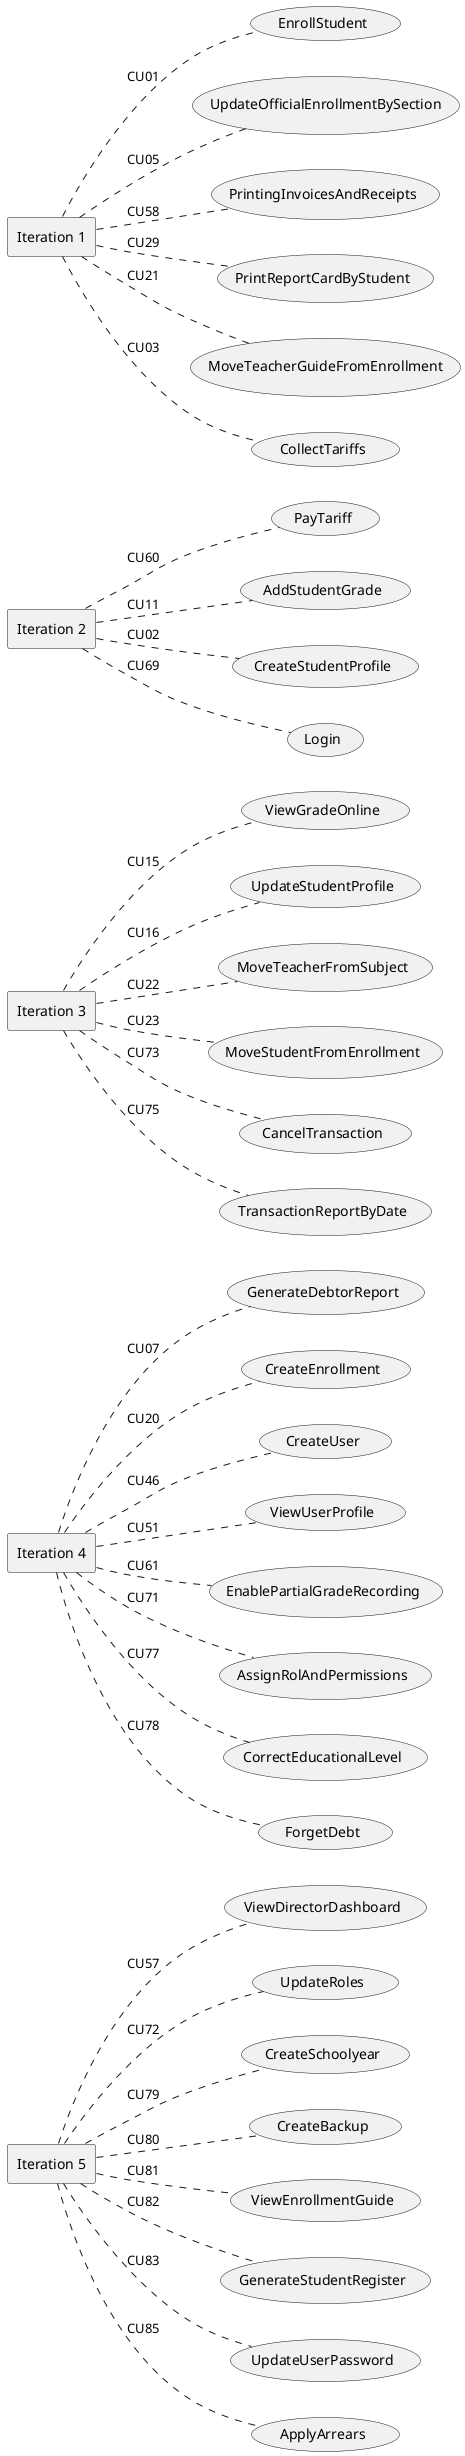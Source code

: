 @startuml
'skinparam BackgroundColor transparent
left to right direction

rectangle "Iteration 5" as Iteration5

usecase CU57 as "ViewDirectorDashboard"
usecase CU72 as "UpdateRoles"
usecase CU79 as "CreateSchoolyear"
usecase CU80 as "CreateBackup"
usecase CU81 as "ViewEnrollmentGuide"
usecase CU82 as "GenerateStudentRegister"
usecase CU83 as "UpdateUserPassword"
usecase CU85 as "ApplyArrears"

Iteration5 .. CU57 : CU57
Iteration5 .. CU72 : CU72
Iteration5 .. CU79 : CU79
Iteration5 .. CU80 : CU80
Iteration5 .. CU81 : CU81
Iteration5 .. CU82 : CU82
Iteration5 .. CU83 : CU83
Iteration5 .. CU85 : CU85



rectangle "Iteration 4" as Iteration4

usecase CU07 as "GenerateDebtorReport"
usecase CU20 as "CreateEnrollment"
usecase CU46 as "CreateUser"
usecase CU51 as "ViewUserProfile"
usecase CU61 as "EnablePartialGradeRecording"
usecase CU71 as "AssignRolAndPermissions"
usecase CU77 as "CorrectEducationalLevel"
usecase CU78 as "ForgetDebt"

Iteration4 .. CU07 : CU07
Iteration4 .. CU20 : CU20
Iteration4 .. CU46 : CU46
Iteration4 .. CU51 : CU51
Iteration4 .. CU61 : CU61
Iteration4 .. CU71 : CU71
Iteration4 .. CU77 : CU77
Iteration4 .. CU78 : CU78



rectangle "Iteration 3" as Iteration3

usecase CU15 as "ViewGradeOnline"
usecase CU16 as "UpdateStudentProfile"
usecase CU22 as "MoveTeacherFromSubject"
usecase CU23 as "MoveStudentFromEnrollment"
usecase CU73 as "CancelTransaction"
usecase CU75 as "TransactionReportByDate"

Iteration3 .. CU15 : CU15
Iteration3 .. CU16 : CU16
Iteration3 .. CU22 : CU22
Iteration3 .. CU23 : CU23
Iteration3 .. CU73 : CU73
Iteration3 .. CU75 : CU75


rectangle "Iteration 2" as Iteration2

usecase CU60 as "PayTariff"
usecase CU11 as "AddStudentGrade"
usecase CU02 as "CreateStudentProfile"
usecase CU69 as "Login"

Iteration2 .. CU60 : CU60
Iteration2 .. CU11 : CU11
Iteration2 .. CU02 : CU02
Iteration2 .. CU69 : CU69



rectangle "Iteration 1" as Iteration1

usecase CU01 as "EnrollStudent"
usecase CU05 as "UpdateOfficialEnrollmentBySection"
usecase CU58 as "PrintingInvoicesAndReceipts"
usecase CU29 as "PrintReportCardByStudent"
usecase CU21 as "MoveTeacherGuideFromEnrollment"
usecase CU03 as "CollectTariffs"

Iteration1 .. CU01 : CU01
Iteration1 .. CU05 : CU05
Iteration1 .. CU58 : CU58
Iteration1 .. CU29 : CU29
Iteration1 .. CU21 : CU21
Iteration1 .. CU03 : CU03

@enduml